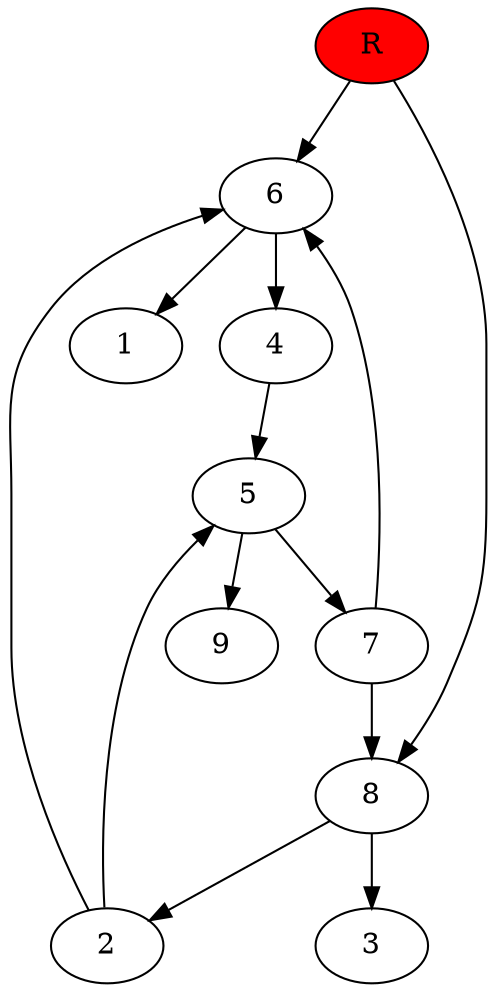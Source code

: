 digraph prb43014 {
	1
	2
	3
	4
	5
	6
	7
	8
	R [fillcolor="#ff0000" style=filled]
	2 -> 5
	2 -> 6
	4 -> 5
	5 -> 7
	5 -> 9
	6 -> 1
	6 -> 4
	7 -> 6
	7 -> 8
	8 -> 2
	8 -> 3
	R -> 6
	R -> 8
}
